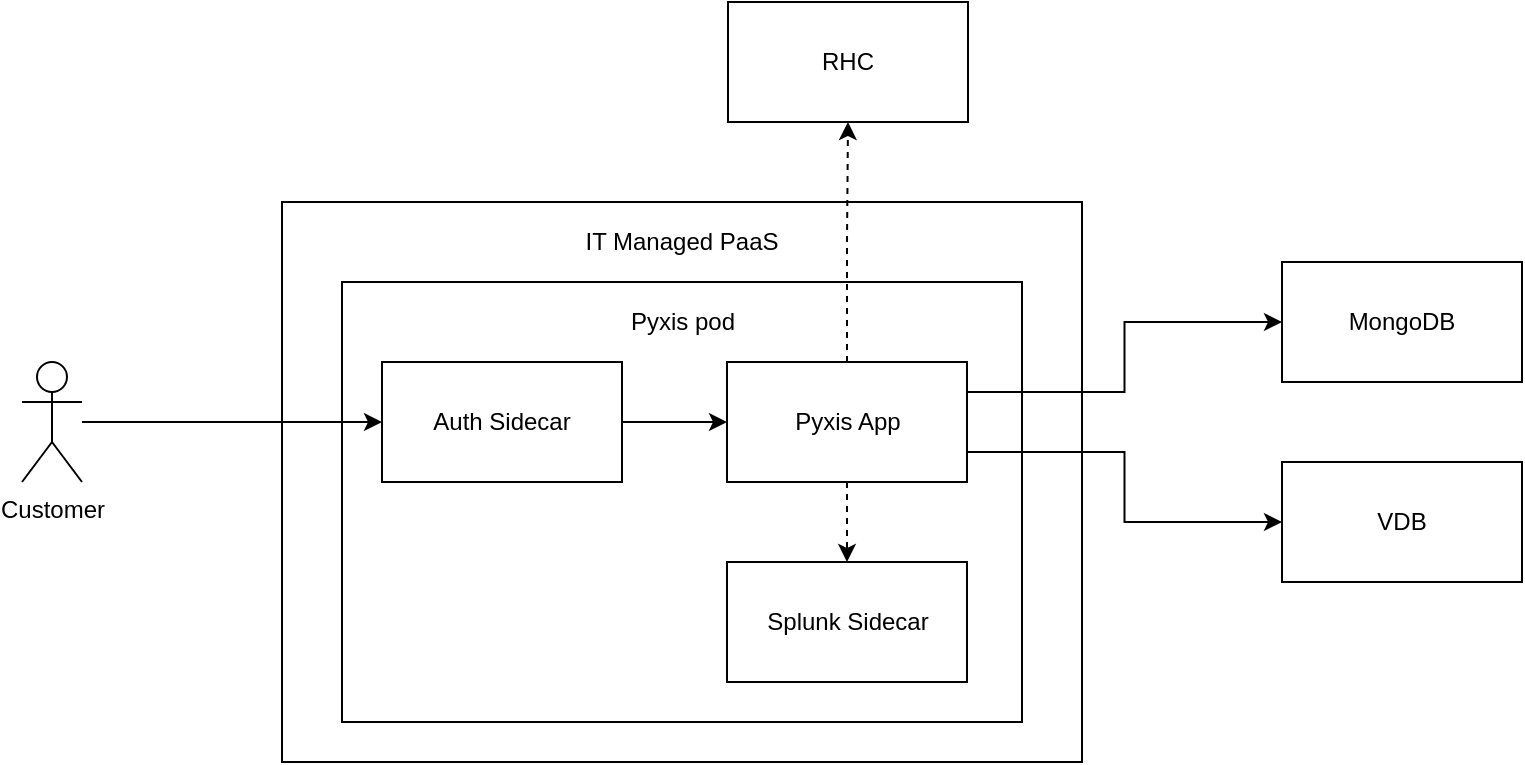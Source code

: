 <mxfile version="12.3.9" type="github" pages="1">
  <diagram id="0d29mZ8uIiQTkzwMv5U_" name="Page-1">
    <mxGraphModel dx="1422" dy="776" grid="1" gridSize="10" guides="1" tooltips="1" connect="1" arrows="1" fold="1" page="1" pageScale="1" pageWidth="850" pageHeight="1100" math="0" shadow="0">
      <root>
        <mxCell id="0"/>
        <mxCell id="1" parent="0"/>
        <mxCell id="Jv2K-wEl6j_P-aLTA_m5-10" value="" style="rounded=0;whiteSpace=wrap;html=1;" vertex="1" parent="1">
          <mxGeometry x="170" y="170" width="400" height="280" as="geometry"/>
        </mxCell>
        <mxCell id="Jv2K-wEl6j_P-aLTA_m5-3" value="" style="rounded=0;whiteSpace=wrap;html=1;" vertex="1" parent="1">
          <mxGeometry x="200" y="210" width="340" height="220" as="geometry"/>
        </mxCell>
        <mxCell id="Jv2K-wEl6j_P-aLTA_m5-9" style="edgeStyle=orthogonalEdgeStyle;rounded=0;orthogonalLoop=1;jettySize=auto;html=1;exitX=0.5;exitY=1;exitDx=0;exitDy=0;entryX=0.5;entryY=0;entryDx=0;entryDy=0;dashed=1;" edge="1" parent="1" source="Jv2K-wEl6j_P-aLTA_m5-1" target="Jv2K-wEl6j_P-aLTA_m5-5">
          <mxGeometry relative="1" as="geometry"/>
        </mxCell>
        <mxCell id="Jv2K-wEl6j_P-aLTA_m5-14" style="edgeStyle=orthogonalEdgeStyle;rounded=0;orthogonalLoop=1;jettySize=auto;html=1;exitX=1;exitY=0.25;exitDx=0;exitDy=0;entryX=0;entryY=0.5;entryDx=0;entryDy=0;" edge="1" parent="1" source="Jv2K-wEl6j_P-aLTA_m5-1" target="Jv2K-wEl6j_P-aLTA_m5-12">
          <mxGeometry relative="1" as="geometry"/>
        </mxCell>
        <mxCell id="Jv2K-wEl6j_P-aLTA_m5-15" style="edgeStyle=orthogonalEdgeStyle;rounded=0;orthogonalLoop=1;jettySize=auto;html=1;exitX=1;exitY=0.75;exitDx=0;exitDy=0;entryX=0;entryY=0.5;entryDx=0;entryDy=0;" edge="1" parent="1" source="Jv2K-wEl6j_P-aLTA_m5-1" target="Jv2K-wEl6j_P-aLTA_m5-13">
          <mxGeometry relative="1" as="geometry"/>
        </mxCell>
        <mxCell id="Jv2K-wEl6j_P-aLTA_m5-17" style="edgeStyle=orthogonalEdgeStyle;rounded=0;orthogonalLoop=1;jettySize=auto;html=1;exitX=0.5;exitY=0;exitDx=0;exitDy=0;entryX=0.5;entryY=1;entryDx=0;entryDy=0;dashed=1;" edge="1" parent="1" source="Jv2K-wEl6j_P-aLTA_m5-1" target="Jv2K-wEl6j_P-aLTA_m5-16">
          <mxGeometry relative="1" as="geometry"/>
        </mxCell>
        <mxCell id="Jv2K-wEl6j_P-aLTA_m5-1" value="Pyxis App" style="rounded=0;whiteSpace=wrap;html=1;" vertex="1" parent="1">
          <mxGeometry x="392.5" y="250" width="120" height="60" as="geometry"/>
        </mxCell>
        <mxCell id="Jv2K-wEl6j_P-aLTA_m5-7" style="edgeStyle=orthogonalEdgeStyle;rounded=0;orthogonalLoop=1;jettySize=auto;html=1;exitX=1;exitY=0.5;exitDx=0;exitDy=0;entryX=0;entryY=0.5;entryDx=0;entryDy=0;" edge="1" parent="1" source="Jv2K-wEl6j_P-aLTA_m5-2" target="Jv2K-wEl6j_P-aLTA_m5-1">
          <mxGeometry relative="1" as="geometry"/>
        </mxCell>
        <mxCell id="Jv2K-wEl6j_P-aLTA_m5-19" style="edgeStyle=orthogonalEdgeStyle;rounded=0;orthogonalLoop=1;jettySize=auto;html=1;exitX=0;exitY=0.5;exitDx=0;exitDy=0;startArrow=classic;startFill=1;endArrow=none;endFill=0;" edge="1" parent="1" source="Jv2K-wEl6j_P-aLTA_m5-2" target="Jv2K-wEl6j_P-aLTA_m5-18">
          <mxGeometry relative="1" as="geometry"/>
        </mxCell>
        <mxCell id="Jv2K-wEl6j_P-aLTA_m5-2" value="Auth Sidecar" style="rounded=0;whiteSpace=wrap;html=1;" vertex="1" parent="1">
          <mxGeometry x="220" y="250" width="120" height="60" as="geometry"/>
        </mxCell>
        <mxCell id="Jv2K-wEl6j_P-aLTA_m5-4" value="Pyxis pod" style="text;html=1;strokeColor=none;fillColor=none;align=center;verticalAlign=middle;whiteSpace=wrap;rounded=0;" vertex="1" parent="1">
          <mxGeometry x="332.5" y="220" width="75" height="20" as="geometry"/>
        </mxCell>
        <mxCell id="Jv2K-wEl6j_P-aLTA_m5-5" value="Splunk Sidecar" style="rounded=0;whiteSpace=wrap;html=1;" vertex="1" parent="1">
          <mxGeometry x="392.5" y="350" width="120" height="60" as="geometry"/>
        </mxCell>
        <mxCell id="Jv2K-wEl6j_P-aLTA_m5-11" value="IT Managed PaaS" style="text;html=1;strokeColor=none;fillColor=none;align=center;verticalAlign=middle;whiteSpace=wrap;rounded=0;" vertex="1" parent="1">
          <mxGeometry x="310" y="180" width="120" height="20" as="geometry"/>
        </mxCell>
        <mxCell id="Jv2K-wEl6j_P-aLTA_m5-12" value="MongoDB" style="rounded=0;whiteSpace=wrap;html=1;" vertex="1" parent="1">
          <mxGeometry x="670" y="200" width="120" height="60" as="geometry"/>
        </mxCell>
        <mxCell id="Jv2K-wEl6j_P-aLTA_m5-13" value="VDB" style="rounded=0;whiteSpace=wrap;html=1;" vertex="1" parent="1">
          <mxGeometry x="670" y="300" width="120" height="60" as="geometry"/>
        </mxCell>
        <mxCell id="Jv2K-wEl6j_P-aLTA_m5-16" value="RHC" style="rounded=0;whiteSpace=wrap;html=1;" vertex="1" parent="1">
          <mxGeometry x="393" y="70" width="120" height="60" as="geometry"/>
        </mxCell>
        <mxCell id="Jv2K-wEl6j_P-aLTA_m5-18" value="Customer" style="shape=umlActor;verticalLabelPosition=bottom;labelBackgroundColor=#ffffff;verticalAlign=top;html=1;outlineConnect=0;" vertex="1" parent="1">
          <mxGeometry x="40" y="250" width="30" height="60" as="geometry"/>
        </mxCell>
      </root>
    </mxGraphModel>
  </diagram>
</mxfile>
